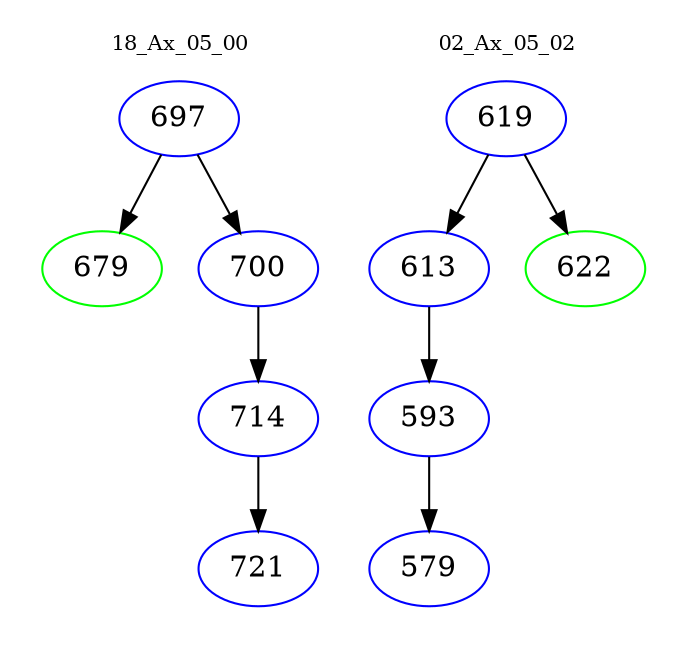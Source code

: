 digraph{
subgraph cluster_0 {
color = white
label = "18_Ax_05_00";
fontsize=10;
T0_697 [label="697", color="blue"]
T0_697 -> T0_679 [color="black"]
T0_679 [label="679", color="green"]
T0_697 -> T0_700 [color="black"]
T0_700 [label="700", color="blue"]
T0_700 -> T0_714 [color="black"]
T0_714 [label="714", color="blue"]
T0_714 -> T0_721 [color="black"]
T0_721 [label="721", color="blue"]
}
subgraph cluster_1 {
color = white
label = "02_Ax_05_02";
fontsize=10;
T1_619 [label="619", color="blue"]
T1_619 -> T1_613 [color="black"]
T1_613 [label="613", color="blue"]
T1_613 -> T1_593 [color="black"]
T1_593 [label="593", color="blue"]
T1_593 -> T1_579 [color="black"]
T1_579 [label="579", color="blue"]
T1_619 -> T1_622 [color="black"]
T1_622 [label="622", color="green"]
}
}
